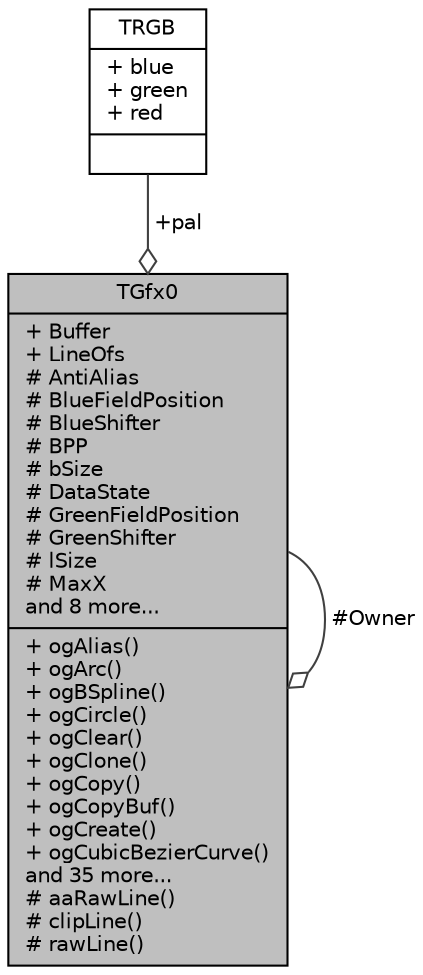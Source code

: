 digraph "TGfx0"
{
 // LATEX_PDF_SIZE
  edge [fontname="Helvetica",fontsize="10",labelfontname="Helvetica",labelfontsize="10"];
  node [fontname="Helvetica",fontsize="10",shape=record];
  Node1 [label="{TGfx0\n|+ Buffer\l+ LineOfs\l# AntiAlias\l# BlueFieldPosition\l# BlueShifter\l# BPP\l# bSize\l# DataState\l# GreenFieldPosition\l# GreenShifter\l# lSize\l# MaxX\land 8 more...\l|+ ogAlias()\l+ ogArc()\l+ ogBSpline()\l+ ogCircle()\l+ ogClear()\l+ ogClone()\l+ ogCopy()\l+ ogCopyBuf()\l+ ogCreate()\l+ ogCubicBezierCurve()\land 35 more...\l# aaRawLine()\l# clipLine()\l# rawLine()\l}",height=0.2,width=0.4,color="black", fillcolor="grey75", style="filled", fontcolor="black",tooltip=" "];
  Node1 -> Node1 [color="grey25",fontsize="10",style="solid",label=" #Owner" ,arrowhead="odiamond",fontname="Helvetica"];
  Node2 -> Node1 [color="grey25",fontsize="10",style="solid",label=" +pal" ,arrowhead="odiamond",fontname="Helvetica"];
  Node2 [label="{TRGB\n|+ blue\l+ green\l+ red\l|}",height=0.2,width=0.4,color="black", fillcolor="white", style="filled",URL="$structTRGB.html",tooltip=" "];
}
